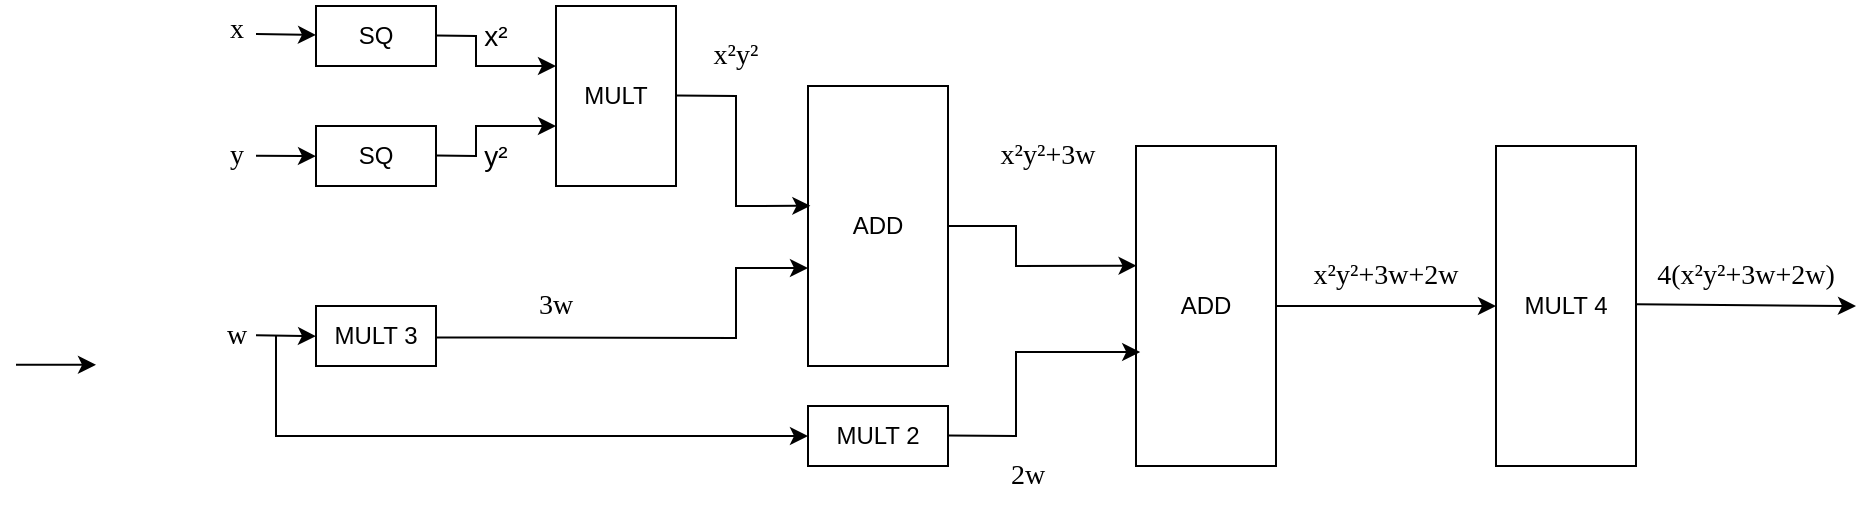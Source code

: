 <mxfile version="26.2.13">
  <diagram name="Page-1" id="-uRcLJucZP1bzdbs_FvR">
    <mxGraphModel dx="1387" dy="432" grid="0" gridSize="10" guides="1" tooltips="1" connect="1" arrows="1" fold="1" page="0" pageScale="1" pageWidth="827" pageHeight="1169" math="0" shadow="0">
      <root>
        <mxCell id="0" />
        <mxCell id="1" parent="0" />
        <mxCell id="N68zQNuSJBka23Q_pGD3-1" value="SQ" style="rounded=0;whiteSpace=wrap;html=1;" parent="1" vertex="1">
          <mxGeometry x="150" y="120" width="60" height="30" as="geometry" />
        </mxCell>
        <mxCell id="N68zQNuSJBka23Q_pGD3-2" value="SQ" style="rounded=0;whiteSpace=wrap;html=1;" parent="1" vertex="1">
          <mxGeometry x="150" y="180" width="60" height="30" as="geometry" />
        </mxCell>
        <mxCell id="N68zQNuSJBka23Q_pGD3-3" value="MULT 3" style="rounded=0;whiteSpace=wrap;html=1;" parent="1" vertex="1">
          <mxGeometry x="150" y="270" width="60" height="30" as="geometry" />
        </mxCell>
        <mxCell id="N68zQNuSJBka23Q_pGD3-4" value="MULT" style="rounded=0;whiteSpace=wrap;html=1;" parent="1" vertex="1">
          <mxGeometry x="270" y="120" width="60" height="90" as="geometry" />
        </mxCell>
        <mxCell id="N68zQNuSJBka23Q_pGD3-6" value="ADD" style="rounded=0;whiteSpace=wrap;html=1;" parent="1" vertex="1">
          <mxGeometry x="396" y="160" width="70" height="140" as="geometry" />
        </mxCell>
        <mxCell id="N68zQNuSJBka23Q_pGD3-8" value="MULT 2" style="rounded=0;whiteSpace=wrap;html=1;" parent="1" vertex="1">
          <mxGeometry x="396" y="320" width="70" height="30" as="geometry" />
        </mxCell>
        <mxCell id="N68zQNuSJBka23Q_pGD3-9" value="ADD" style="rounded=0;whiteSpace=wrap;html=1;" parent="1" vertex="1">
          <mxGeometry x="560" y="190" width="70" height="160" as="geometry" />
        </mxCell>
        <mxCell id="N68zQNuSJBka23Q_pGD3-10" value="MULT 4" style="rounded=0;whiteSpace=wrap;html=1;" parent="1" vertex="1">
          <mxGeometry x="740" y="190" width="70" height="160" as="geometry" />
        </mxCell>
        <mxCell id="N68zQNuSJBka23Q_pGD3-14" value="&lt;font style=&quot;font-size: 14px;&quot;&gt;y²&lt;/font&gt;" style="text;html=1;align=center;verticalAlign=middle;whiteSpace=wrap;rounded=0;" parent="1" vertex="1">
          <mxGeometry x="210" y="180" width="60" height="30" as="geometry" />
        </mxCell>
        <mxCell id="N68zQNuSJBka23Q_pGD3-15" value="&lt;font style=&quot;font-size: 14px;&quot;&gt;x²&lt;/font&gt;" style="text;html=1;align=center;verticalAlign=middle;whiteSpace=wrap;rounded=0;" parent="1" vertex="1">
          <mxGeometry x="210" y="120" width="60" height="30" as="geometry" />
        </mxCell>
        <mxCell id="N68zQNuSJBka23Q_pGD3-16" value="&lt;font face=&quot;Tahoma&quot; style=&quot;font-size: 14px;&quot;&gt;x²y²&lt;/font&gt;" style="text;html=1;align=center;verticalAlign=middle;whiteSpace=wrap;rounded=0;" parent="1" vertex="1">
          <mxGeometry x="330" y="130" width="60" height="30" as="geometry" />
        </mxCell>
        <mxCell id="N68zQNuSJBka23Q_pGD3-17" value="&lt;font face=&quot;Tahoma&quot; style=&quot;font-size: 14px;&quot;&gt;x²y²+3w&lt;/font&gt;" style="text;html=1;align=center;verticalAlign=middle;whiteSpace=wrap;rounded=0;" parent="1" vertex="1">
          <mxGeometry x="486" y="180" width="60" height="30" as="geometry" />
        </mxCell>
        <mxCell id="N68zQNuSJBka23Q_pGD3-18" value="&lt;font face=&quot;Tahoma&quot; style=&quot;font-size: 14px;&quot;&gt;x²y²+3w+2w&lt;/font&gt;" style="text;html=1;align=center;verticalAlign=middle;whiteSpace=wrap;rounded=0;" parent="1" vertex="1">
          <mxGeometry x="640" y="240" width="90" height="30" as="geometry" />
        </mxCell>
        <mxCell id="N68zQNuSJBka23Q_pGD3-21" value="&lt;font face=&quot;Tahoma&quot; style=&quot;font-size: 14px;&quot;&gt;4(x²y²+3w+2w)&lt;/font&gt;" style="text;html=1;align=center;verticalAlign=middle;whiteSpace=wrap;rounded=0;" parent="1" vertex="1">
          <mxGeometry x="820" y="240" width="90" height="30" as="geometry" />
        </mxCell>
        <mxCell id="N68zQNuSJBka23Q_pGD3-22" value="&lt;font face=&quot;Tahoma&quot;&gt;&lt;span style=&quot;font-size: 14px;&quot;&gt;2w&lt;/span&gt;&lt;/font&gt;" style="text;html=1;align=center;verticalAlign=middle;whiteSpace=wrap;rounded=0;" parent="1" vertex="1">
          <mxGeometry x="476" y="340" width="60" height="30" as="geometry" />
        </mxCell>
        <mxCell id="N68zQNuSJBka23Q_pGD3-23" value="&lt;font face=&quot;Tahoma&quot;&gt;&lt;span style=&quot;font-size: 14px;&quot;&gt;3w&lt;/span&gt;&lt;/font&gt;" style="text;html=1;align=center;verticalAlign=middle;whiteSpace=wrap;rounded=0;" parent="1" vertex="1">
          <mxGeometry x="240" y="255" width="60" height="30" as="geometry" />
        </mxCell>
        <mxCell id="N68zQNuSJBka23Q_pGD3-24" value="" style="endArrow=classic;html=1;rounded=0;" parent="1" edge="1">
          <mxGeometry width="50" height="50" relative="1" as="geometry">
            <mxPoint x="120" y="134" as="sourcePoint" />
            <mxPoint x="150" y="134.47" as="targetPoint" />
          </mxGeometry>
        </mxCell>
        <mxCell id="N68zQNuSJBka23Q_pGD3-25" value="" style="endArrow=classic;html=1;rounded=0;" parent="1" edge="1">
          <mxGeometry width="50" height="50" relative="1" as="geometry">
            <mxPoint x="120" y="194.87" as="sourcePoint" />
            <mxPoint x="150" y="195.11" as="targetPoint" />
          </mxGeometry>
        </mxCell>
        <mxCell id="N68zQNuSJBka23Q_pGD3-26" value="" style="endArrow=classic;html=1;rounded=0;" parent="1" edge="1">
          <mxGeometry width="50" height="50" relative="1" as="geometry">
            <mxPoint x="120" y="284.63" as="sourcePoint" />
            <mxPoint x="150" y="285.1" as="targetPoint" />
          </mxGeometry>
        </mxCell>
        <mxCell id="N68zQNuSJBka23Q_pGD3-27" value="" style="endArrow=classic;html=1;rounded=0;entryX=1;entryY=1;entryDx=0;entryDy=0;" parent="1" target="N68zQNuSJBka23Q_pGD3-15" edge="1">
          <mxGeometry width="50" height="50" relative="1" as="geometry">
            <mxPoint x="210" y="134.77" as="sourcePoint" />
            <mxPoint x="280" y="160" as="targetPoint" />
            <Array as="points">
              <mxPoint x="230" y="135" />
              <mxPoint x="230" y="150" />
            </Array>
          </mxGeometry>
        </mxCell>
        <mxCell id="N68zQNuSJBka23Q_pGD3-28" value="" style="endArrow=classic;html=1;rounded=0;entryX=0;entryY=0.667;entryDx=0;entryDy=0;entryPerimeter=0;" parent="1" target="N68zQNuSJBka23Q_pGD3-4" edge="1">
          <mxGeometry width="50" height="50" relative="1" as="geometry">
            <mxPoint x="210" y="194.77" as="sourcePoint" />
            <mxPoint x="328" y="210" as="targetPoint" />
            <Array as="points">
              <mxPoint x="230" y="195" />
              <mxPoint x="230" y="180" />
            </Array>
          </mxGeometry>
        </mxCell>
        <mxCell id="N68zQNuSJBka23Q_pGD3-31" value="" style="endArrow=classic;html=1;rounded=0;entryX=0.017;entryY=0.428;entryDx=0;entryDy=0;entryPerimeter=0;" parent="1" target="N68zQNuSJBka23Q_pGD3-6" edge="1">
          <mxGeometry width="50" height="50" relative="1" as="geometry">
            <mxPoint x="330" y="164.7" as="sourcePoint" />
            <mxPoint x="380" y="270" as="targetPoint" />
            <Array as="points">
              <mxPoint x="360" y="165" />
              <mxPoint x="360" y="220" />
            </Array>
          </mxGeometry>
        </mxCell>
        <mxCell id="N68zQNuSJBka23Q_pGD3-32" value="" style="endArrow=classic;html=1;rounded=0;" parent="1" edge="1">
          <mxGeometry width="50" height="50" relative="1" as="geometry">
            <mxPoint x="210" y="285.7" as="sourcePoint" />
            <mxPoint x="396" y="251" as="targetPoint" />
            <Array as="points">
              <mxPoint x="360" y="286" />
              <mxPoint x="360" y="251" />
            </Array>
          </mxGeometry>
        </mxCell>
        <mxCell id="N68zQNuSJBka23Q_pGD3-33" value="" style="endArrow=classic;html=1;rounded=0;" parent="1" edge="1">
          <mxGeometry width="50" height="50" relative="1" as="geometry">
            <mxPoint y="299.43" as="sourcePoint" />
            <mxPoint x="40" y="299.43" as="targetPoint" />
          </mxGeometry>
        </mxCell>
        <mxCell id="N68zQNuSJBka23Q_pGD3-34" value="" style="endArrow=classic;html=1;rounded=0;entryX=0;entryY=0.5;entryDx=0;entryDy=0;" parent="1" target="N68zQNuSJBka23Q_pGD3-8" edge="1">
          <mxGeometry width="50" height="50" relative="1" as="geometry">
            <mxPoint x="130" y="285" as="sourcePoint" />
            <mxPoint x="396" y="339.74" as="targetPoint" />
            <Array as="points">
              <mxPoint x="130" y="335" />
            </Array>
          </mxGeometry>
        </mxCell>
        <mxCell id="N68zQNuSJBka23Q_pGD3-35" value="" style="endArrow=classic;html=1;rounded=0;entryX=0.004;entryY=0.374;entryDx=0;entryDy=0;entryPerimeter=0;" parent="1" target="N68zQNuSJBka23Q_pGD3-9" edge="1">
          <mxGeometry width="50" height="50" relative="1" as="geometry">
            <mxPoint x="466" y="230" as="sourcePoint" />
            <mxPoint x="590" y="250" as="targetPoint" />
            <Array as="points">
              <mxPoint x="500" y="230" />
              <mxPoint x="500" y="250" />
            </Array>
          </mxGeometry>
        </mxCell>
        <mxCell id="N68zQNuSJBka23Q_pGD3-36" value="" style="endArrow=classic;html=1;rounded=0;entryX=0.03;entryY=0.644;entryDx=0;entryDy=0;entryPerimeter=0;" parent="1" target="N68zQNuSJBka23Q_pGD3-9" edge="1">
          <mxGeometry width="50" height="50" relative="1" as="geometry">
            <mxPoint x="466" y="334.73" as="sourcePoint" />
            <mxPoint x="506" y="334.73" as="targetPoint" />
            <Array as="points">
              <mxPoint x="500" y="335" />
              <mxPoint x="500" y="293" />
            </Array>
          </mxGeometry>
        </mxCell>
        <mxCell id="N68zQNuSJBka23Q_pGD3-37" value="" style="endArrow=classic;html=1;rounded=0;entryX=0;entryY=0.5;entryDx=0;entryDy=0;exitX=1;exitY=0.5;exitDx=0;exitDy=0;" parent="1" source="N68zQNuSJBka23Q_pGD3-9" target="N68zQNuSJBka23Q_pGD3-10" edge="1">
          <mxGeometry width="50" height="50" relative="1" as="geometry">
            <mxPoint x="666" y="269.68" as="sourcePoint" />
            <mxPoint x="706" y="269.68" as="targetPoint" />
          </mxGeometry>
        </mxCell>
        <mxCell id="N68zQNuSJBka23Q_pGD3-38" value="" style="endArrow=classic;html=1;rounded=0;" parent="1" edge="1">
          <mxGeometry width="50" height="50" relative="1" as="geometry">
            <mxPoint x="810" y="269.13" as="sourcePoint" />
            <mxPoint x="920" y="270" as="targetPoint" />
          </mxGeometry>
        </mxCell>
        <mxCell id="N68zQNuSJBka23Q_pGD3-39" value="&lt;font face=&quot;Tahoma&quot; style=&quot;font-size: 14px;&quot;&gt;x&lt;/font&gt;" style="text;html=1;align=center;verticalAlign=middle;resizable=0;points=[];autosize=1;strokeColor=none;fillColor=none;" parent="1" vertex="1">
          <mxGeometry x="95" y="117" width="30" height="30" as="geometry" />
        </mxCell>
        <mxCell id="kIhnvqHd1zvJhgi5-zd1-1" value="&lt;font face=&quot;Tahoma&quot;&gt;&lt;span style=&quot;font-size: 14px;&quot;&gt;y&lt;/span&gt;&lt;/font&gt;" style="text;html=1;align=center;verticalAlign=middle;resizable=0;points=[];autosize=1;strokeColor=none;fillColor=none;" vertex="1" parent="1">
          <mxGeometry x="95" y="180" width="30" height="30" as="geometry" />
        </mxCell>
        <mxCell id="kIhnvqHd1zvJhgi5-zd1-2" value="&lt;font face=&quot;Tahoma&quot;&gt;&lt;span style=&quot;font-size: 14px;&quot;&gt;w&lt;/span&gt;&lt;/font&gt;" style="text;html=1;align=center;verticalAlign=middle;resizable=0;points=[];autosize=1;strokeColor=none;fillColor=none;" vertex="1" parent="1">
          <mxGeometry x="95" y="270" width="30" height="30" as="geometry" />
        </mxCell>
      </root>
    </mxGraphModel>
  </diagram>
</mxfile>

